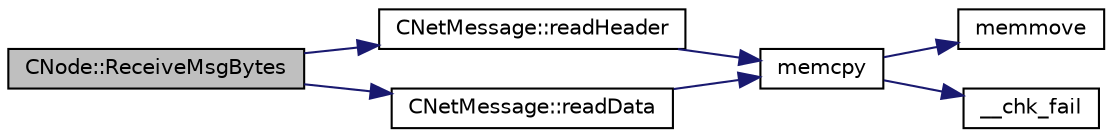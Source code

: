 digraph "CNode::ReceiveMsgBytes"
{
  edge [fontname="Helvetica",fontsize="10",labelfontname="Helvetica",labelfontsize="10"];
  node [fontname="Helvetica",fontsize="10",shape=record];
  rankdir="LR";
  Node225 [label="CNode::ReceiveMsgBytes",height=0.2,width=0.4,color="black", fillcolor="grey75", style="filled", fontcolor="black"];
  Node225 -> Node226 [color="midnightblue",fontsize="10",style="solid",fontname="Helvetica"];
  Node226 [label="CNetMessage::readHeader",height=0.2,width=0.4,color="black", fillcolor="white", style="filled",URL="$d7/d97/class_c_net_message.html#a3e58f5f29b23d1377f8fd15fc75c78ac"];
  Node226 -> Node227 [color="midnightblue",fontsize="10",style="solid",fontname="Helvetica"];
  Node227 [label="memcpy",height=0.2,width=0.4,color="black", fillcolor="white", style="filled",URL="$d5/d9f/glibc__compat_8cpp.html#a0f46826ab0466591e136db24394923cf"];
  Node227 -> Node228 [color="midnightblue",fontsize="10",style="solid",fontname="Helvetica"];
  Node228 [label="memmove",height=0.2,width=0.4,color="black", fillcolor="white", style="filled",URL="$d5/d9f/glibc__compat_8cpp.html#a9778d49e9029dd75bc53ecbbf9f5e9a1"];
  Node227 -> Node229 [color="midnightblue",fontsize="10",style="solid",fontname="Helvetica"];
  Node229 [label="__chk_fail",height=0.2,width=0.4,color="black", fillcolor="white", style="filled",URL="$d5/d9f/glibc__compat_8cpp.html#a424ac71631da5ada2976630ff67051d1"];
  Node225 -> Node230 [color="midnightblue",fontsize="10",style="solid",fontname="Helvetica"];
  Node230 [label="CNetMessage::readData",height=0.2,width=0.4,color="black", fillcolor="white", style="filled",URL="$d7/d97/class_c_net_message.html#adbc1669a56462daea5f37e5e99117f8c"];
  Node230 -> Node227 [color="midnightblue",fontsize="10",style="solid",fontname="Helvetica"];
}
